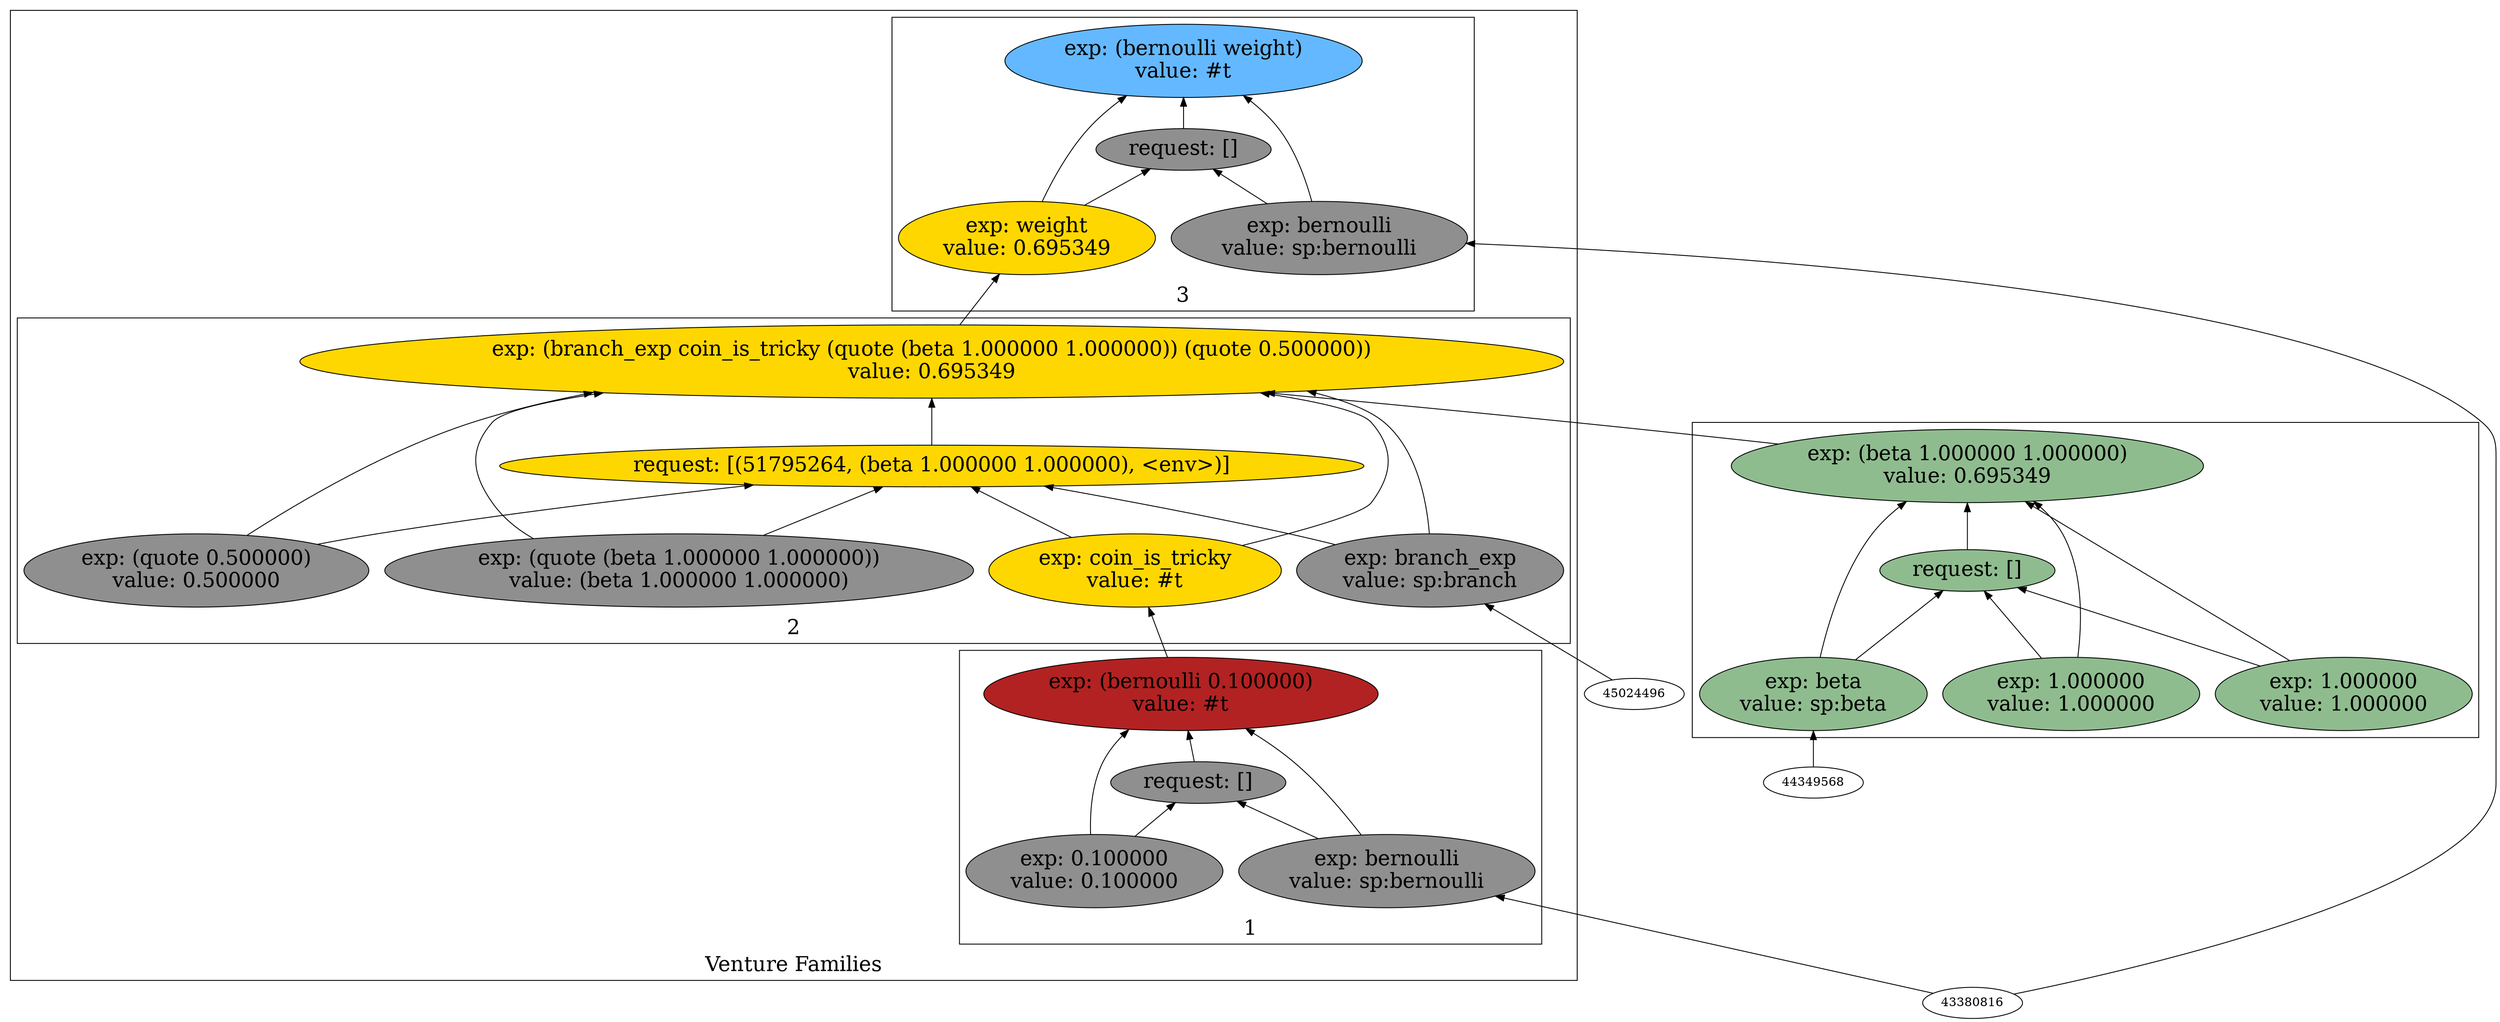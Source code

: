 digraph {
rankdir=BT
fontsize=24
subgraph cluster1 {
label="Venture Families"
subgraph cluster2 {
label="1"
"49832560"["fillcolor"="firebrick" "fontsize"="24" "label"="exp: (bernoulli 0.100000)\nvalue: #t" "shape"="ellipse" "style"="filled" ]
"49914976"["fillcolor"="grey56" "fontsize"="24" "label"="request: []" "shape"="ellipse" "style"="filled" ]
"50659200"["fillcolor"="grey56" "fontsize"="24" "label"="exp: bernoulli\nvalue: sp:bernoulli" "shape"="ellipse" "style"="filled" ]
"50696944"["fillcolor"="grey56" "fontsize"="24" "label"="exp: 0.100000\nvalue: 0.100000" "shape"="ellipse" "style"="filled" ]
}

subgraph cluster3 {
label="2"
"51013584"["fillcolor"="gold" "fontsize"="24" "label"="exp: (branch_exp coin_is_tricky (quote (beta 1.000000 1.000000)) (quote 0.500000))\nvalue: 0.695349" "shape"="ellipse" "style"="filled" ]
"51795264"["fillcolor"="gold" "fontsize"="24" "label"="request: [(51795264, (beta 1.000000 1.000000), <env>)]" "shape"="ellipse" "style"="filled" ]
"51372320"["fillcolor"="grey56" "fontsize"="24" "label"="exp: branch_exp\nvalue: sp:branch" "shape"="ellipse" "style"="filled" ]
"51433840"["fillcolor"="gold" "fontsize"="24" "label"="exp: coin_is_tricky\nvalue: #t" "shape"="ellipse" "style"="filled" ]
"49684960"["fillcolor"="grey56" "fontsize"="24" "label"="exp: (quote (beta 1.000000 1.000000))\nvalue: (beta 1.000000 1.000000)" "shape"="ellipse" "style"="filled" ]
"43408464"["fillcolor"="grey56" "fontsize"="24" "label"="exp: (quote 0.500000)\nvalue: 0.500000" "shape"="ellipse" "style"="filled" ]
}

subgraph cluster4 {
label="3"
"50507904"["fillcolor"="steelblue1" "fontsize"="24" "label"="exp: (bernoulli weight)\nvalue: #t" "shape"="ellipse" "style"="filled" ]
"50209568"["fillcolor"="grey56" "fontsize"="24" "label"="request: []" "shape"="ellipse" "style"="filled" ]
"50559104"["fillcolor"="grey56" "fontsize"="24" "label"="exp: bernoulli\nvalue: sp:bernoulli" "shape"="ellipse" "style"="filled" ]
"50595280"["fillcolor"="gold" "fontsize"="24" "label"="exp: weight\nvalue: 0.695349" "shape"="ellipse" "style"="filled" ]
}

}

subgraph cluster5 {
label=""
"49714160"["fillcolor"="darkseagreen" "fontsize"="24" "label"="exp: (beta 1.000000 1.000000)\nvalue: 0.695349" "shape"="ellipse" "style"="filled" ]
"50148928"["fillcolor"="darkseagreen" "fontsize"="24" "label"="request: []" "shape"="ellipse" "style"="filled" ]
"49798288"["fillcolor"="darkseagreen" "fontsize"="24" "label"="exp: beta\nvalue: sp:beta" "shape"="ellipse" "style"="filled" ]
"49961600"["fillcolor"="darkseagreen" "fontsize"="24" "label"="exp: 1.000000\nvalue: 1.000000" "shape"="ellipse" "style"="filled" ]
"50152144"["fillcolor"="darkseagreen" "fontsize"="24" "label"="exp: 1.000000\nvalue: 1.000000" "shape"="ellipse" "style"="filled" ]
}

"49798288" -> "49714160"["arrowhead"="normal" "color"="black" "style"="solid" ]
"49798288" -> "50148928"["arrowhead"="normal" "color"="black" "style"="solid" ]
"44349568" -> "49798288"["arrowhead"="normal" "color"="black" "style"="solid" ]
"49961600" -> "49714160"["arrowhead"="normal" "color"="black" "style"="solid" ]
"49961600" -> "50148928"["arrowhead"="normal" "color"="black" "style"="solid" ]
"50152144" -> "49714160"["arrowhead"="normal" "color"="black" "style"="solid" ]
"50152144" -> "50148928"["arrowhead"="normal" "color"="black" "style"="solid" ]
"50148928" -> "49714160"["arrowhead"="normal" "color"="black" "style"="solid" ]
"50659200" -> "49832560"["arrowhead"="normal" "color"="black" "style"="solid" ]
"50659200" -> "49914976"["arrowhead"="normal" "color"="black" "style"="solid" ]
"43380816" -> "50659200"["arrowhead"="normal" "color"="black" "style"="solid" ]
"50696944" -> "49832560"["arrowhead"="normal" "color"="black" "style"="solid" ]
"50696944" -> "49914976"["arrowhead"="normal" "color"="black" "style"="solid" ]
"49914976" -> "49832560"["arrowhead"="normal" "color"="black" "style"="solid" ]
"50559104" -> "50507904"["arrowhead"="normal" "color"="black" "style"="solid" ]
"50559104" -> "50209568"["arrowhead"="normal" "color"="black" "style"="solid" ]
"43380816" -> "50559104"["arrowhead"="normal" "color"="black" "style"="solid" ]
"50595280" -> "50507904"["arrowhead"="normal" "color"="black" "style"="solid" ]
"50595280" -> "50209568"["arrowhead"="normal" "color"="black" "style"="solid" ]
"51013584" -> "50595280"["arrowhead"="normal" "color"="black" "style"="solid" ]
"50209568" -> "50507904"["arrowhead"="normal" "color"="black" "style"="solid" ]
"51372320" -> "51013584"["arrowhead"="normal" "color"="black" "style"="solid" ]
"51372320" -> "51795264"["arrowhead"="normal" "color"="black" "style"="solid" ]
"45024496" -> "51372320"["arrowhead"="normal" "color"="black" "style"="solid" ]
"51433840" -> "51013584"["arrowhead"="normal" "color"="black" "style"="solid" ]
"51433840" -> "51795264"["arrowhead"="normal" "color"="black" "style"="solid" ]
"49832560" -> "51433840"["arrowhead"="normal" "color"="black" "style"="solid" ]
"49684960" -> "51013584"["arrowhead"="normal" "color"="black" "style"="solid" ]
"49684960" -> "51795264"["arrowhead"="normal" "color"="black" "style"="solid" ]
"43408464" -> "51013584"["arrowhead"="normal" "color"="black" "style"="solid" ]
"43408464" -> "51795264"["arrowhead"="normal" "color"="black" "style"="solid" ]
"51795264" -> "51013584"["arrowhead"="normal" "color"="black" "style"="solid" ]
"49714160" -> "51013584"["arrowhead"="normal" "color"="black" "style"="solid" ]

}